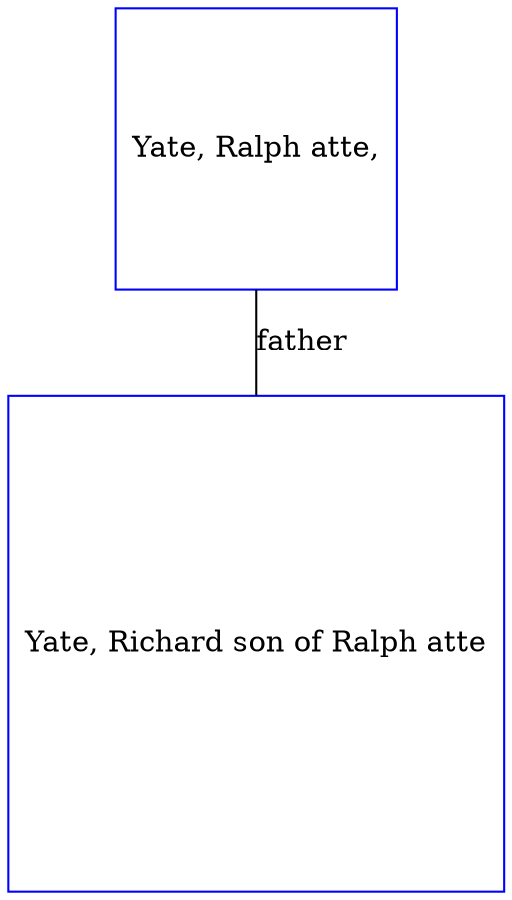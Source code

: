 digraph D {
    edge [dir=none];    node [shape=box];    "009933"   [label="Yate, Richard son of Ralph atte", shape=box, regular=1, color="blue"] ;
"009932"   [label="Yate, Ralph atte,", shape=box, regular=1, color="blue"] ;
009932->009933 [label="father",arrowsize=0.0]; 
}